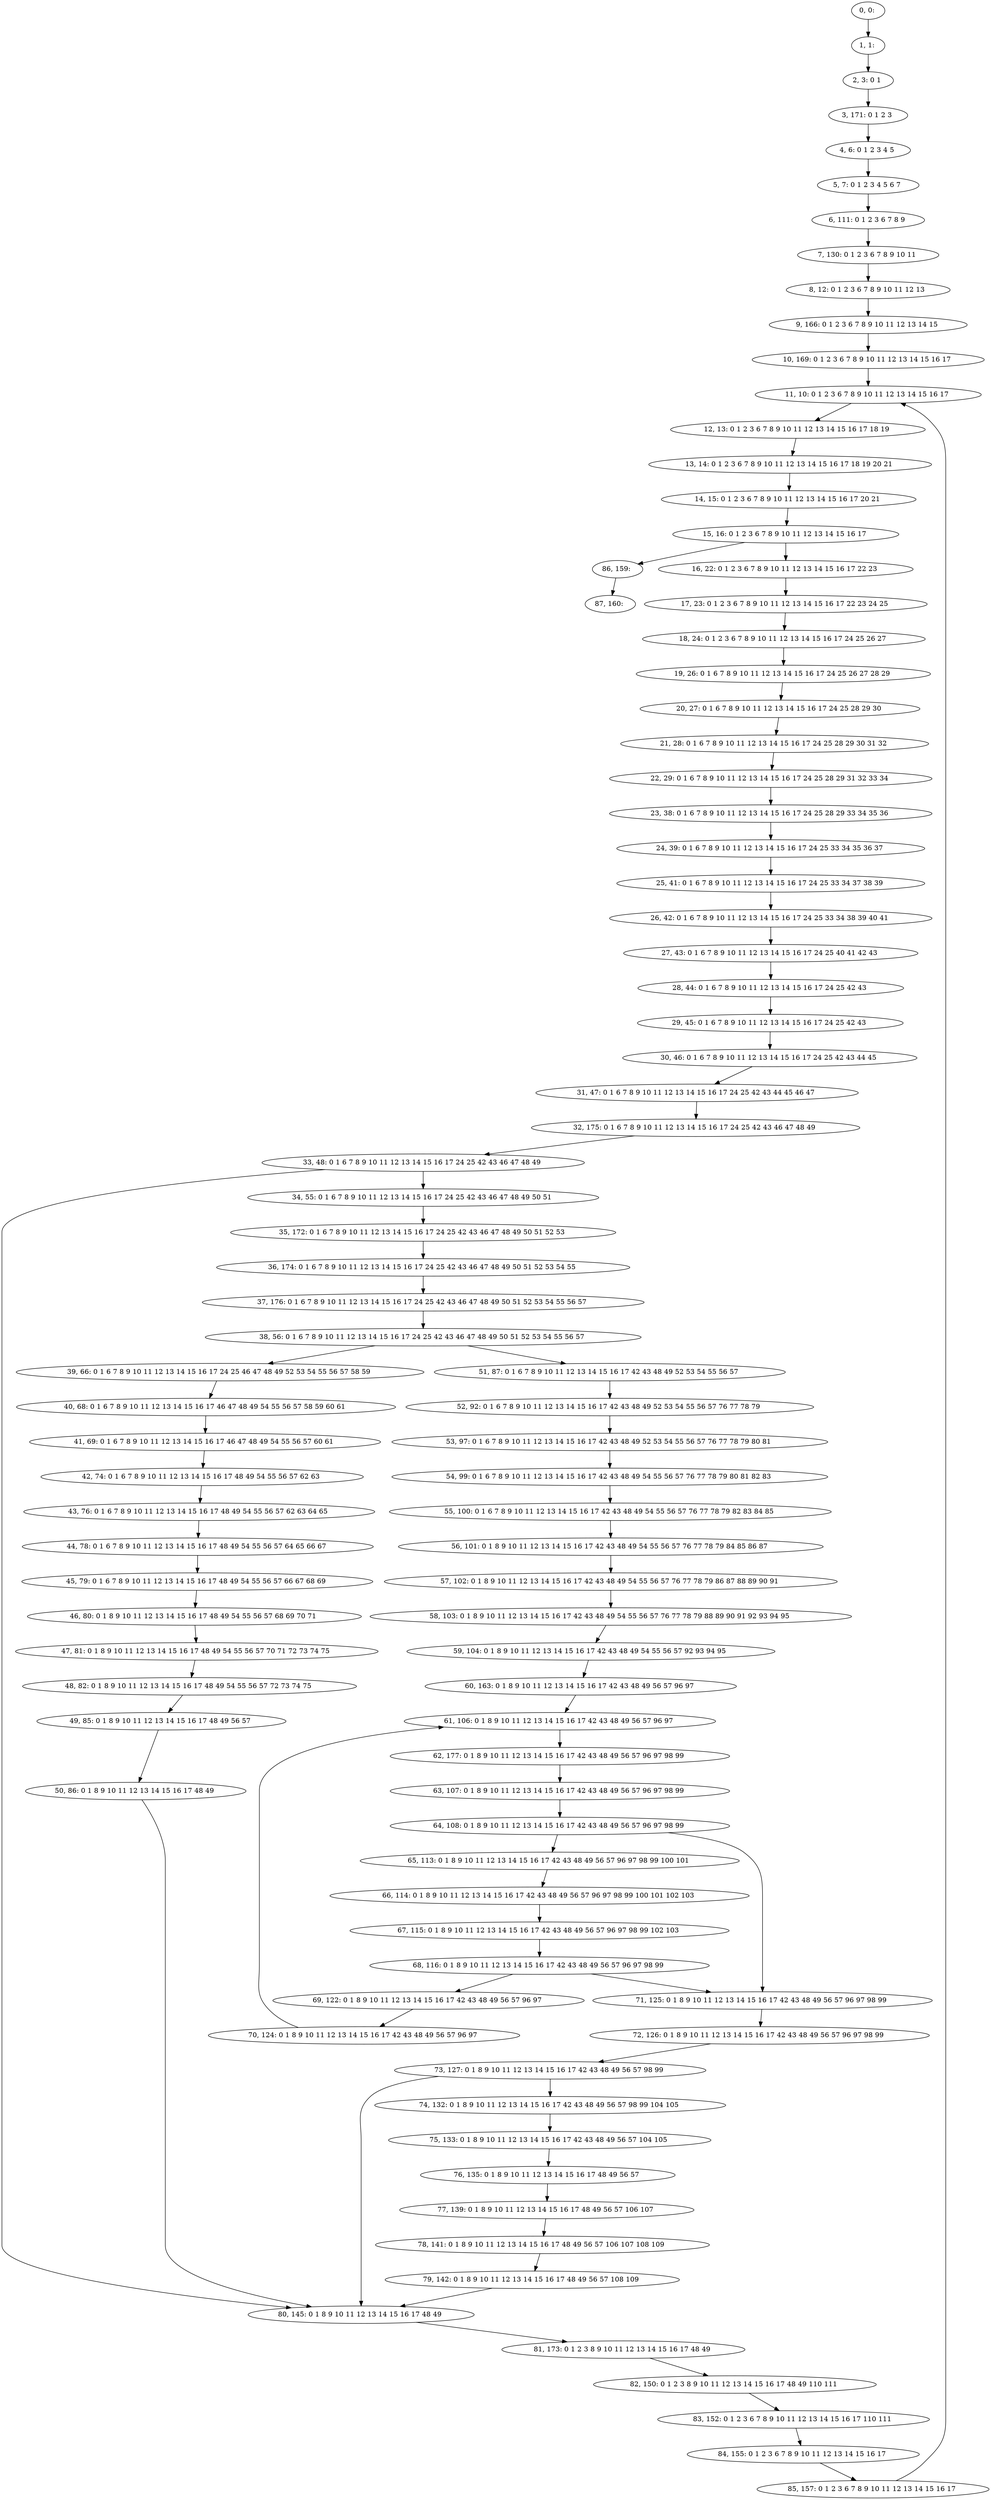 digraph G {
0[label="0, 0: "];
1[label="1, 1: "];
2[label="2, 3: 0 1 "];
3[label="3, 171: 0 1 2 3 "];
4[label="4, 6: 0 1 2 3 4 5 "];
5[label="5, 7: 0 1 2 3 4 5 6 7 "];
6[label="6, 111: 0 1 2 3 6 7 8 9 "];
7[label="7, 130: 0 1 2 3 6 7 8 9 10 11 "];
8[label="8, 12: 0 1 2 3 6 7 8 9 10 11 12 13 "];
9[label="9, 166: 0 1 2 3 6 7 8 9 10 11 12 13 14 15 "];
10[label="10, 169: 0 1 2 3 6 7 8 9 10 11 12 13 14 15 16 17 "];
11[label="11, 10: 0 1 2 3 6 7 8 9 10 11 12 13 14 15 16 17 "];
12[label="12, 13: 0 1 2 3 6 7 8 9 10 11 12 13 14 15 16 17 18 19 "];
13[label="13, 14: 0 1 2 3 6 7 8 9 10 11 12 13 14 15 16 17 18 19 20 21 "];
14[label="14, 15: 0 1 2 3 6 7 8 9 10 11 12 13 14 15 16 17 20 21 "];
15[label="15, 16: 0 1 2 3 6 7 8 9 10 11 12 13 14 15 16 17 "];
16[label="16, 22: 0 1 2 3 6 7 8 9 10 11 12 13 14 15 16 17 22 23 "];
17[label="17, 23: 0 1 2 3 6 7 8 9 10 11 12 13 14 15 16 17 22 23 24 25 "];
18[label="18, 24: 0 1 2 3 6 7 8 9 10 11 12 13 14 15 16 17 24 25 26 27 "];
19[label="19, 26: 0 1 6 7 8 9 10 11 12 13 14 15 16 17 24 25 26 27 28 29 "];
20[label="20, 27: 0 1 6 7 8 9 10 11 12 13 14 15 16 17 24 25 28 29 30 "];
21[label="21, 28: 0 1 6 7 8 9 10 11 12 13 14 15 16 17 24 25 28 29 30 31 32 "];
22[label="22, 29: 0 1 6 7 8 9 10 11 12 13 14 15 16 17 24 25 28 29 31 32 33 34 "];
23[label="23, 38: 0 1 6 7 8 9 10 11 12 13 14 15 16 17 24 25 28 29 33 34 35 36 "];
24[label="24, 39: 0 1 6 7 8 9 10 11 12 13 14 15 16 17 24 25 33 34 35 36 37 "];
25[label="25, 41: 0 1 6 7 8 9 10 11 12 13 14 15 16 17 24 25 33 34 37 38 39 "];
26[label="26, 42: 0 1 6 7 8 9 10 11 12 13 14 15 16 17 24 25 33 34 38 39 40 41 "];
27[label="27, 43: 0 1 6 7 8 9 10 11 12 13 14 15 16 17 24 25 40 41 42 43 "];
28[label="28, 44: 0 1 6 7 8 9 10 11 12 13 14 15 16 17 24 25 42 43 "];
29[label="29, 45: 0 1 6 7 8 9 10 11 12 13 14 15 16 17 24 25 42 43 "];
30[label="30, 46: 0 1 6 7 8 9 10 11 12 13 14 15 16 17 24 25 42 43 44 45 "];
31[label="31, 47: 0 1 6 7 8 9 10 11 12 13 14 15 16 17 24 25 42 43 44 45 46 47 "];
32[label="32, 175: 0 1 6 7 8 9 10 11 12 13 14 15 16 17 24 25 42 43 46 47 48 49 "];
33[label="33, 48: 0 1 6 7 8 9 10 11 12 13 14 15 16 17 24 25 42 43 46 47 48 49 "];
34[label="34, 55: 0 1 6 7 8 9 10 11 12 13 14 15 16 17 24 25 42 43 46 47 48 49 50 51 "];
35[label="35, 172: 0 1 6 7 8 9 10 11 12 13 14 15 16 17 24 25 42 43 46 47 48 49 50 51 52 53 "];
36[label="36, 174: 0 1 6 7 8 9 10 11 12 13 14 15 16 17 24 25 42 43 46 47 48 49 50 51 52 53 54 55 "];
37[label="37, 176: 0 1 6 7 8 9 10 11 12 13 14 15 16 17 24 25 42 43 46 47 48 49 50 51 52 53 54 55 56 57 "];
38[label="38, 56: 0 1 6 7 8 9 10 11 12 13 14 15 16 17 24 25 42 43 46 47 48 49 50 51 52 53 54 55 56 57 "];
39[label="39, 66: 0 1 6 7 8 9 10 11 12 13 14 15 16 17 24 25 46 47 48 49 52 53 54 55 56 57 58 59 "];
40[label="40, 68: 0 1 6 7 8 9 10 11 12 13 14 15 16 17 46 47 48 49 54 55 56 57 58 59 60 61 "];
41[label="41, 69: 0 1 6 7 8 9 10 11 12 13 14 15 16 17 46 47 48 49 54 55 56 57 60 61 "];
42[label="42, 74: 0 1 6 7 8 9 10 11 12 13 14 15 16 17 48 49 54 55 56 57 62 63 "];
43[label="43, 76: 0 1 6 7 8 9 10 11 12 13 14 15 16 17 48 49 54 55 56 57 62 63 64 65 "];
44[label="44, 78: 0 1 6 7 8 9 10 11 12 13 14 15 16 17 48 49 54 55 56 57 64 65 66 67 "];
45[label="45, 79: 0 1 6 7 8 9 10 11 12 13 14 15 16 17 48 49 54 55 56 57 66 67 68 69 "];
46[label="46, 80: 0 1 8 9 10 11 12 13 14 15 16 17 48 49 54 55 56 57 68 69 70 71 "];
47[label="47, 81: 0 1 8 9 10 11 12 13 14 15 16 17 48 49 54 55 56 57 70 71 72 73 74 75 "];
48[label="48, 82: 0 1 8 9 10 11 12 13 14 15 16 17 48 49 54 55 56 57 72 73 74 75 "];
49[label="49, 85: 0 1 8 9 10 11 12 13 14 15 16 17 48 49 56 57 "];
50[label="50, 86: 0 1 8 9 10 11 12 13 14 15 16 17 48 49 "];
51[label="51, 87: 0 1 6 7 8 9 10 11 12 13 14 15 16 17 42 43 48 49 52 53 54 55 56 57 "];
52[label="52, 92: 0 1 6 7 8 9 10 11 12 13 14 15 16 17 42 43 48 49 52 53 54 55 56 57 76 77 78 79 "];
53[label="53, 97: 0 1 6 7 8 9 10 11 12 13 14 15 16 17 42 43 48 49 52 53 54 55 56 57 76 77 78 79 80 81 "];
54[label="54, 99: 0 1 6 7 8 9 10 11 12 13 14 15 16 17 42 43 48 49 54 55 56 57 76 77 78 79 80 81 82 83 "];
55[label="55, 100: 0 1 6 7 8 9 10 11 12 13 14 15 16 17 42 43 48 49 54 55 56 57 76 77 78 79 82 83 84 85 "];
56[label="56, 101: 0 1 8 9 10 11 12 13 14 15 16 17 42 43 48 49 54 55 56 57 76 77 78 79 84 85 86 87 "];
57[label="57, 102: 0 1 8 9 10 11 12 13 14 15 16 17 42 43 48 49 54 55 56 57 76 77 78 79 86 87 88 89 90 91 "];
58[label="58, 103: 0 1 8 9 10 11 12 13 14 15 16 17 42 43 48 49 54 55 56 57 76 77 78 79 88 89 90 91 92 93 94 95 "];
59[label="59, 104: 0 1 8 9 10 11 12 13 14 15 16 17 42 43 48 49 54 55 56 57 92 93 94 95 "];
60[label="60, 163: 0 1 8 9 10 11 12 13 14 15 16 17 42 43 48 49 56 57 96 97 "];
61[label="61, 106: 0 1 8 9 10 11 12 13 14 15 16 17 42 43 48 49 56 57 96 97 "];
62[label="62, 177: 0 1 8 9 10 11 12 13 14 15 16 17 42 43 48 49 56 57 96 97 98 99 "];
63[label="63, 107: 0 1 8 9 10 11 12 13 14 15 16 17 42 43 48 49 56 57 96 97 98 99 "];
64[label="64, 108: 0 1 8 9 10 11 12 13 14 15 16 17 42 43 48 49 56 57 96 97 98 99 "];
65[label="65, 113: 0 1 8 9 10 11 12 13 14 15 16 17 42 43 48 49 56 57 96 97 98 99 100 101 "];
66[label="66, 114: 0 1 8 9 10 11 12 13 14 15 16 17 42 43 48 49 56 57 96 97 98 99 100 101 102 103 "];
67[label="67, 115: 0 1 8 9 10 11 12 13 14 15 16 17 42 43 48 49 56 57 96 97 98 99 102 103 "];
68[label="68, 116: 0 1 8 9 10 11 12 13 14 15 16 17 42 43 48 49 56 57 96 97 98 99 "];
69[label="69, 122: 0 1 8 9 10 11 12 13 14 15 16 17 42 43 48 49 56 57 96 97 "];
70[label="70, 124: 0 1 8 9 10 11 12 13 14 15 16 17 42 43 48 49 56 57 96 97 "];
71[label="71, 125: 0 1 8 9 10 11 12 13 14 15 16 17 42 43 48 49 56 57 96 97 98 99 "];
72[label="72, 126: 0 1 8 9 10 11 12 13 14 15 16 17 42 43 48 49 56 57 96 97 98 99 "];
73[label="73, 127: 0 1 8 9 10 11 12 13 14 15 16 17 42 43 48 49 56 57 98 99 "];
74[label="74, 132: 0 1 8 9 10 11 12 13 14 15 16 17 42 43 48 49 56 57 98 99 104 105 "];
75[label="75, 133: 0 1 8 9 10 11 12 13 14 15 16 17 42 43 48 49 56 57 104 105 "];
76[label="76, 135: 0 1 8 9 10 11 12 13 14 15 16 17 48 49 56 57 "];
77[label="77, 139: 0 1 8 9 10 11 12 13 14 15 16 17 48 49 56 57 106 107 "];
78[label="78, 141: 0 1 8 9 10 11 12 13 14 15 16 17 48 49 56 57 106 107 108 109 "];
79[label="79, 142: 0 1 8 9 10 11 12 13 14 15 16 17 48 49 56 57 108 109 "];
80[label="80, 145: 0 1 8 9 10 11 12 13 14 15 16 17 48 49 "];
81[label="81, 173: 0 1 2 3 8 9 10 11 12 13 14 15 16 17 48 49 "];
82[label="82, 150: 0 1 2 3 8 9 10 11 12 13 14 15 16 17 48 49 110 111 "];
83[label="83, 152: 0 1 2 3 6 7 8 9 10 11 12 13 14 15 16 17 110 111 "];
84[label="84, 155: 0 1 2 3 6 7 8 9 10 11 12 13 14 15 16 17 "];
85[label="85, 157: 0 1 2 3 6 7 8 9 10 11 12 13 14 15 16 17 "];
86[label="86, 159: "];
87[label="87, 160: "];
0->1 ;
1->2 ;
2->3 ;
3->4 ;
4->5 ;
5->6 ;
6->7 ;
7->8 ;
8->9 ;
9->10 ;
10->11 ;
11->12 ;
12->13 ;
13->14 ;
14->15 ;
15->16 ;
15->86 ;
16->17 ;
17->18 ;
18->19 ;
19->20 ;
20->21 ;
21->22 ;
22->23 ;
23->24 ;
24->25 ;
25->26 ;
26->27 ;
27->28 ;
28->29 ;
29->30 ;
30->31 ;
31->32 ;
32->33 ;
33->34 ;
33->80 ;
34->35 ;
35->36 ;
36->37 ;
37->38 ;
38->39 ;
38->51 ;
39->40 ;
40->41 ;
41->42 ;
42->43 ;
43->44 ;
44->45 ;
45->46 ;
46->47 ;
47->48 ;
48->49 ;
49->50 ;
50->80 ;
51->52 ;
52->53 ;
53->54 ;
54->55 ;
55->56 ;
56->57 ;
57->58 ;
58->59 ;
59->60 ;
60->61 ;
61->62 ;
62->63 ;
63->64 ;
64->65 ;
64->71 ;
65->66 ;
66->67 ;
67->68 ;
68->69 ;
68->71 ;
69->70 ;
70->61 ;
71->72 ;
72->73 ;
73->74 ;
73->80 ;
74->75 ;
75->76 ;
76->77 ;
77->78 ;
78->79 ;
79->80 ;
80->81 ;
81->82 ;
82->83 ;
83->84 ;
84->85 ;
85->11 ;
86->87 ;
}
